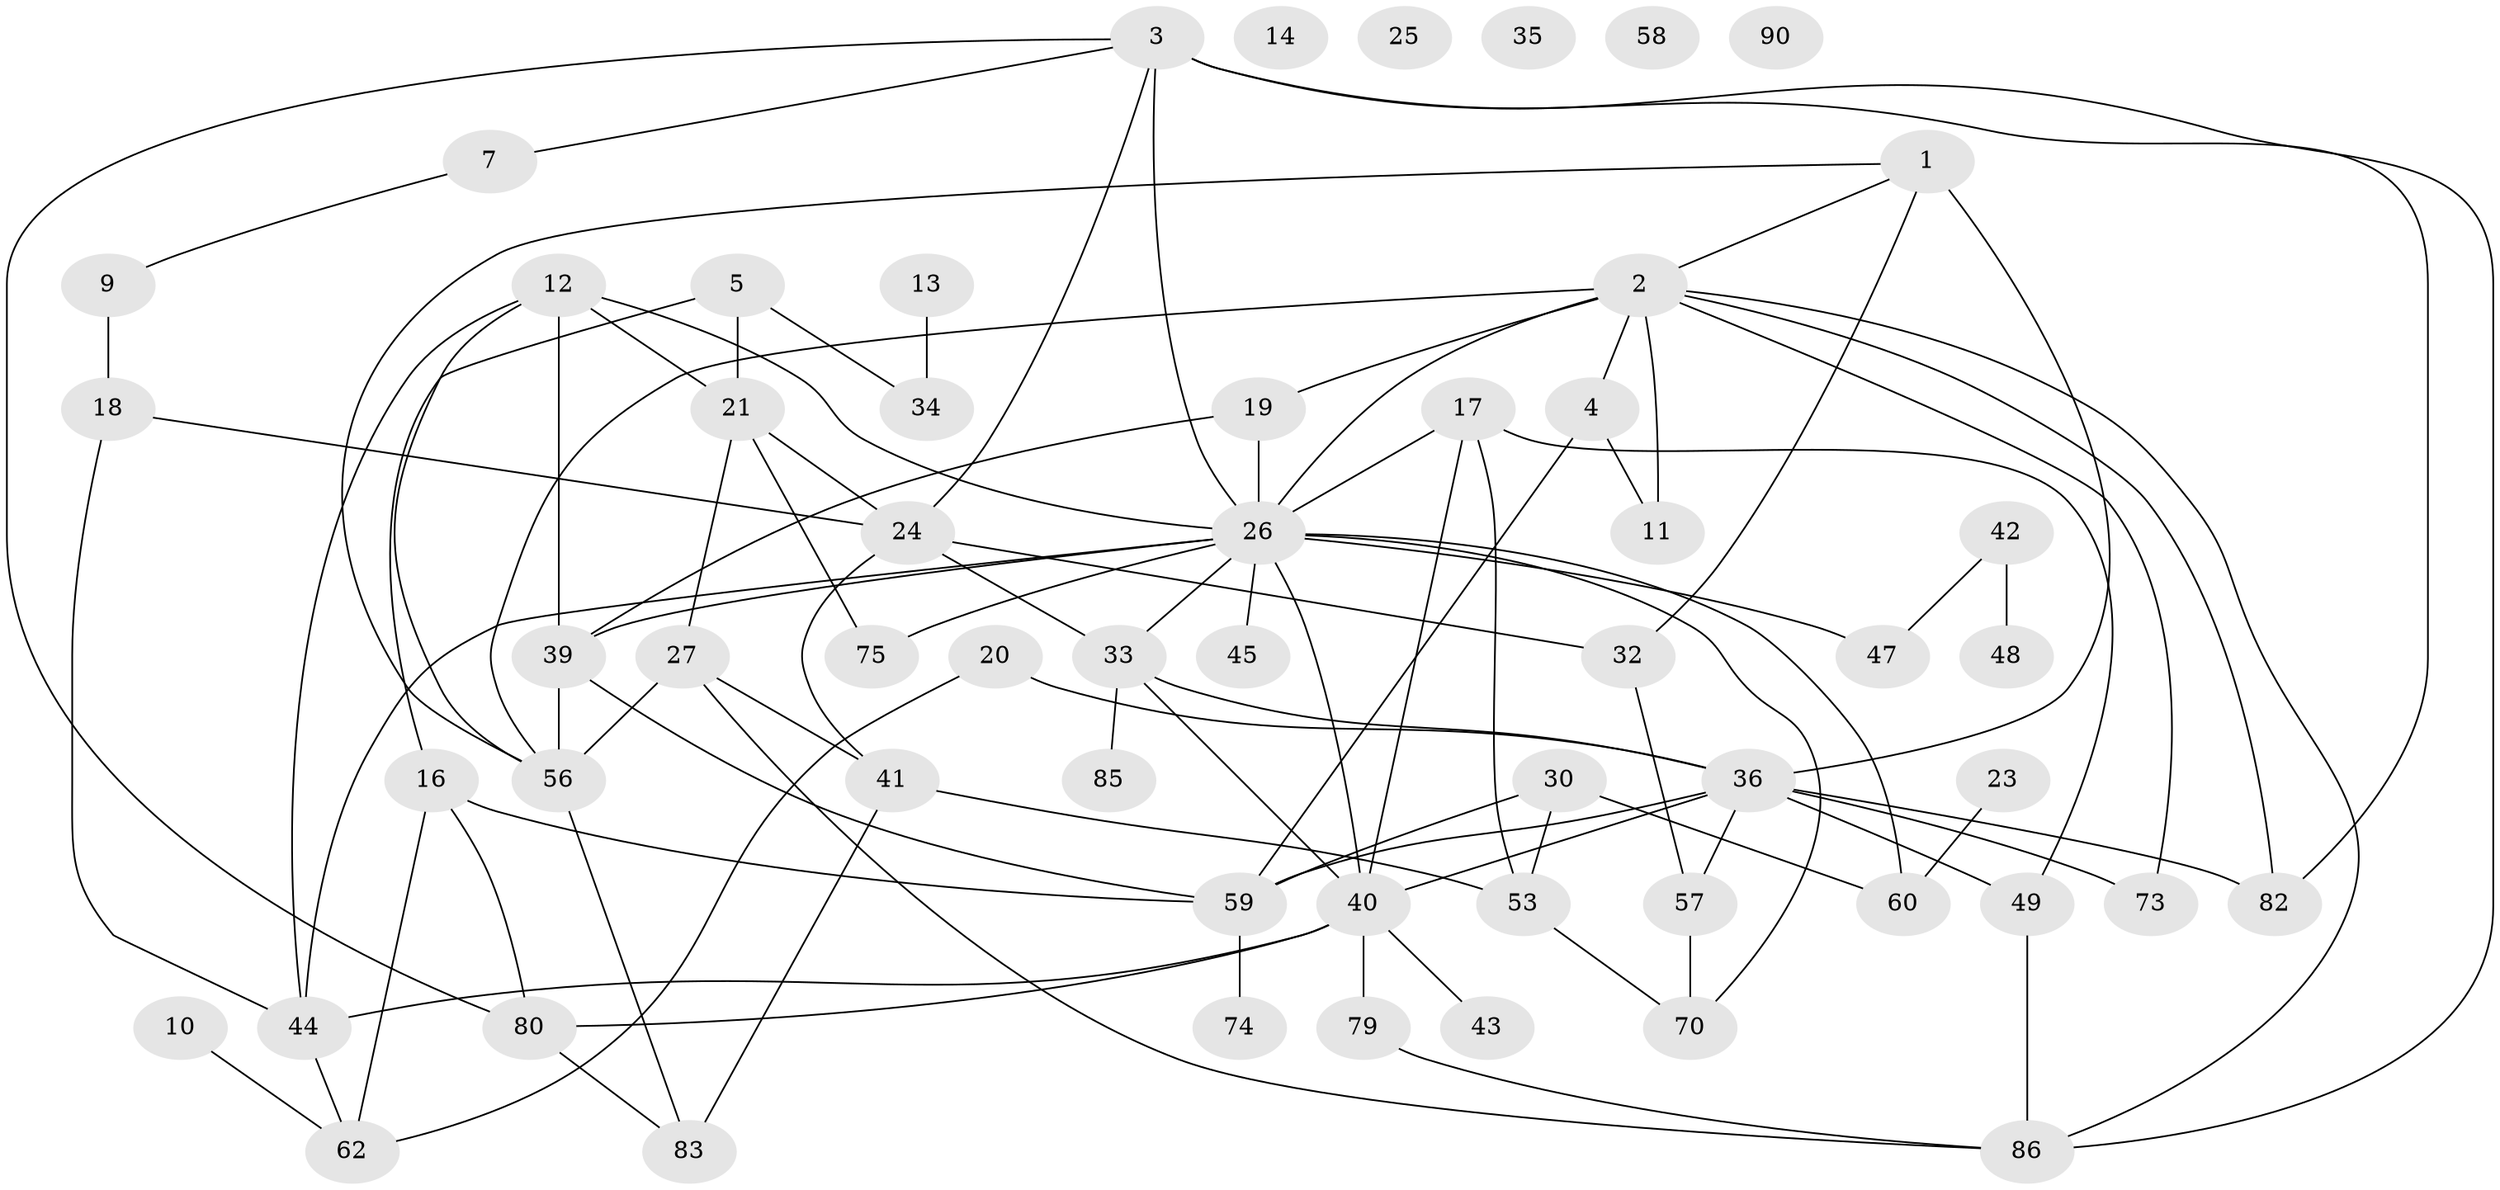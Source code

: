 // original degree distribution, {2: 0.17708333333333334, 5: 0.11458333333333333, 4: 0.11458333333333333, 1: 0.17708333333333334, 0: 0.052083333333333336, 6: 0.03125, 3: 0.3020833333333333, 7: 0.03125}
// Generated by graph-tools (version 1.1) at 2025/16/03/04/25 18:16:33]
// undirected, 57 vertices, 95 edges
graph export_dot {
graph [start="1"]
  node [color=gray90,style=filled];
  1 [super="+22"];
  2 [super="+15"];
  3 [super="+8"];
  4 [super="+95"];
  5 [super="+38+6"];
  7 [super="+68"];
  9 [super="+61"];
  10;
  11;
  12 [super="+63"];
  13;
  14;
  16 [super="+67"];
  17 [super="+77+29"];
  18 [super="+72"];
  19;
  20;
  21 [super="+50"];
  23;
  24 [super="+66"];
  25;
  26 [super="+31"];
  27 [super="+46+81"];
  30;
  32 [super="+87"];
  33 [super="+55"];
  34 [super="+92+52"];
  35;
  36 [super="+96+88"];
  39;
  40 [super="+76"];
  41 [super="+89+69"];
  42;
  43;
  44;
  45;
  47;
  48;
  49;
  53 [super="+91+94"];
  56 [super="+65"];
  57;
  58;
  59 [super="+78"];
  60;
  62 [super="+84"];
  70;
  73;
  74;
  75;
  79;
  80;
  82;
  83;
  85;
  86;
  90;
  1 -- 32;
  1 -- 56;
  1 -- 36;
  1 -- 2;
  2 -- 19;
  2 -- 73;
  2 -- 86;
  2 -- 4;
  2 -- 82;
  2 -- 11;
  2 -- 26 [weight=2];
  2 -- 56;
  3 -- 24;
  3 -- 86;
  3 -- 80;
  3 -- 26;
  3 -- 82;
  3 -- 7;
  4 -- 59;
  4 -- 11;
  5 -- 16;
  5 -- 21;
  5 -- 34;
  7 -- 9;
  9 -- 18;
  10 -- 62;
  12 -- 39;
  12 -- 44;
  12 -- 21;
  12 -- 26;
  12 -- 56;
  13 -- 34;
  16 -- 59;
  16 -- 80;
  16 -- 62;
  17 -- 53;
  17 -- 49;
  17 -- 40;
  17 -- 26;
  18 -- 24;
  18 -- 44;
  19 -- 39;
  19 -- 26;
  20 -- 62;
  20 -- 36;
  21 -- 24 [weight=2];
  21 -- 75;
  21 -- 27;
  23 -- 60;
  24 -- 33;
  24 -- 32;
  24 -- 41;
  26 -- 47;
  26 -- 33;
  26 -- 70;
  26 -- 39;
  26 -- 40;
  26 -- 75;
  26 -- 44;
  26 -- 45;
  26 -- 60;
  27 -- 86;
  27 -- 41;
  27 -- 56 [weight=2];
  30 -- 59;
  30 -- 60;
  30 -- 53;
  32 -- 57;
  33 -- 85;
  33 -- 40;
  33 -- 36 [weight=2];
  36 -- 82;
  36 -- 49;
  36 -- 57;
  36 -- 40;
  36 -- 73;
  36 -- 59;
  39 -- 59;
  39 -- 56;
  40 -- 43;
  40 -- 44;
  40 -- 79;
  40 -- 80;
  41 -- 83;
  41 -- 53;
  42 -- 47;
  42 -- 48;
  44 -- 62;
  49 -- 86;
  53 -- 70;
  56 -- 83;
  57 -- 70;
  59 -- 74;
  79 -- 86;
  80 -- 83;
}
